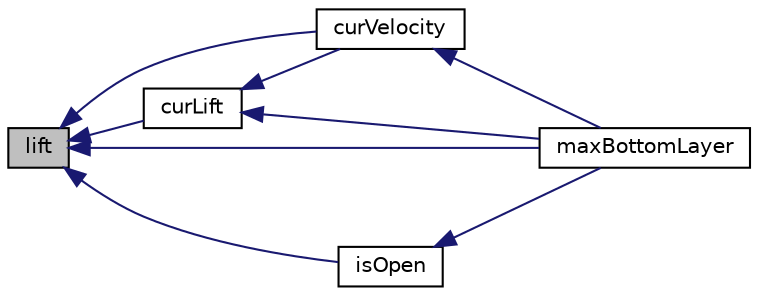 digraph "lift"
{
  bgcolor="transparent";
  edge [fontname="Helvetica",fontsize="10",labelfontname="Helvetica",labelfontsize="10"];
  node [fontname="Helvetica",fontsize="10",shape=record];
  rankdir="LR";
  Node1 [label="lift",height=0.2,width=0.4,color="black", fillcolor="grey75", style="filled", fontcolor="black"];
  Node1 -> Node2 [dir="back",color="midnightblue",fontsize="10",style="solid",fontname="Helvetica"];
  Node2 [label="curLift",height=0.2,width=0.4,color="black",URL="$a00649.html#ac079701719b1a0a44c1d2c128a5a93a8",tooltip="Return current lift. "];
  Node2 -> Node3 [dir="back",color="midnightblue",fontsize="10",style="solid",fontname="Helvetica"];
  Node3 [label="curVelocity",height=0.2,width=0.4,color="black",URL="$a00649.html#a8dea9e4bc40c71f8fc489e4a03e60079",tooltip="Return valve velocity for current time-step. "];
  Node3 -> Node4 [dir="back",color="midnightblue",fontsize="10",style="solid",fontname="Helvetica"];
  Node4 [label="maxBottomLayer",height=0.2,width=0.4,color="black",URL="$a00649.html#adb03698c30d21be20bdd494de257c432"];
  Node2 -> Node4 [dir="back",color="midnightblue",fontsize="10",style="solid",fontname="Helvetica"];
  Node1 -> Node3 [dir="back",color="midnightblue",fontsize="10",style="solid",fontname="Helvetica"];
  Node1 -> Node5 [dir="back",color="midnightblue",fontsize="10",style="solid",fontname="Helvetica"];
  Node5 [label="isOpen",height=0.2,width=0.4,color="black",URL="$a00649.html#a3c7351cec1380d07f9e4b3ec96b2b1ff",tooltip="Is the valve open? "];
  Node5 -> Node4 [dir="back",color="midnightblue",fontsize="10",style="solid",fontname="Helvetica"];
  Node1 -> Node4 [dir="back",color="midnightblue",fontsize="10",style="solid",fontname="Helvetica"];
}
